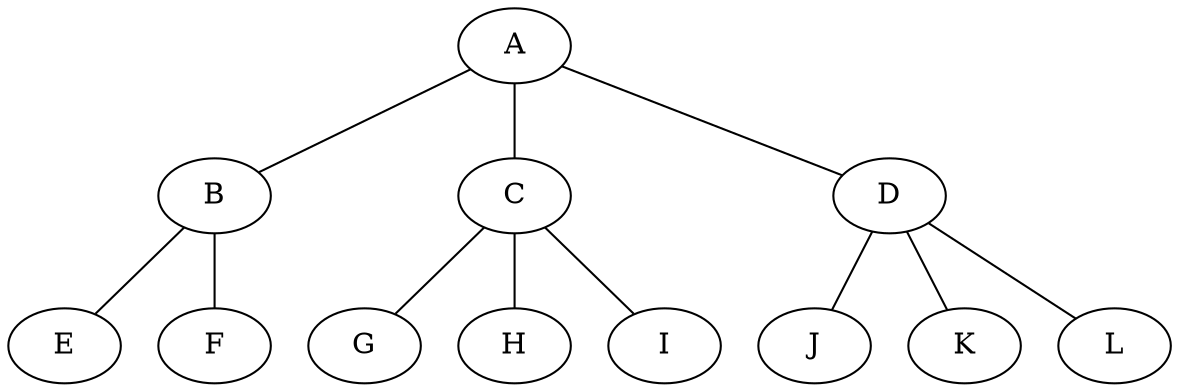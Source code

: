 graph a{

	A -- B [style="line width=4bp"]
	A -- C [style="line width=4bp"]
	A -- D [style="line width=4bp"]
	B -- E
	B -- F
	C -- G
	C -- H
	C -- I
	D -- J
	D -- K
	D -- L

}
